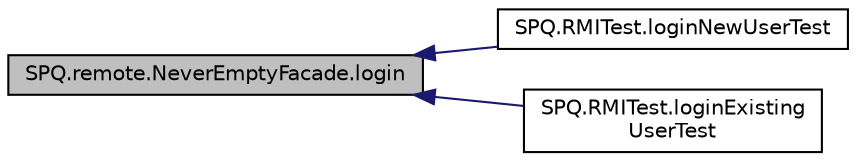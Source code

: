 digraph "SPQ.remote.NeverEmptyFacade.login"
{
  edge [fontname="Helvetica",fontsize="10",labelfontname="Helvetica",labelfontsize="10"];
  node [fontname="Helvetica",fontsize="10",shape=record];
  rankdir="LR";
  Node19 [label="SPQ.remote.NeverEmptyFacade.login",height=0.2,width=0.4,color="black", fillcolor="grey75", style="filled", fontcolor="black"];
  Node19 -> Node20 [dir="back",color="midnightblue",fontsize="10",style="solid"];
  Node20 [label="SPQ.RMITest.loginNewUserTest",height=0.2,width=0.4,color="black", fillcolor="white", style="filled",URL="$class_s_p_q_1_1_r_m_i_test.html#a07409afe054b3fd3ee0481236e45b680"];
  Node19 -> Node21 [dir="back",color="midnightblue",fontsize="10",style="solid"];
  Node21 [label="SPQ.RMITest.loginExisting\lUserTest",height=0.2,width=0.4,color="black", fillcolor="white", style="filled",URL="$class_s_p_q_1_1_r_m_i_test.html#a0e9430910652b8ebeb99d2e871476ff1"];
}
